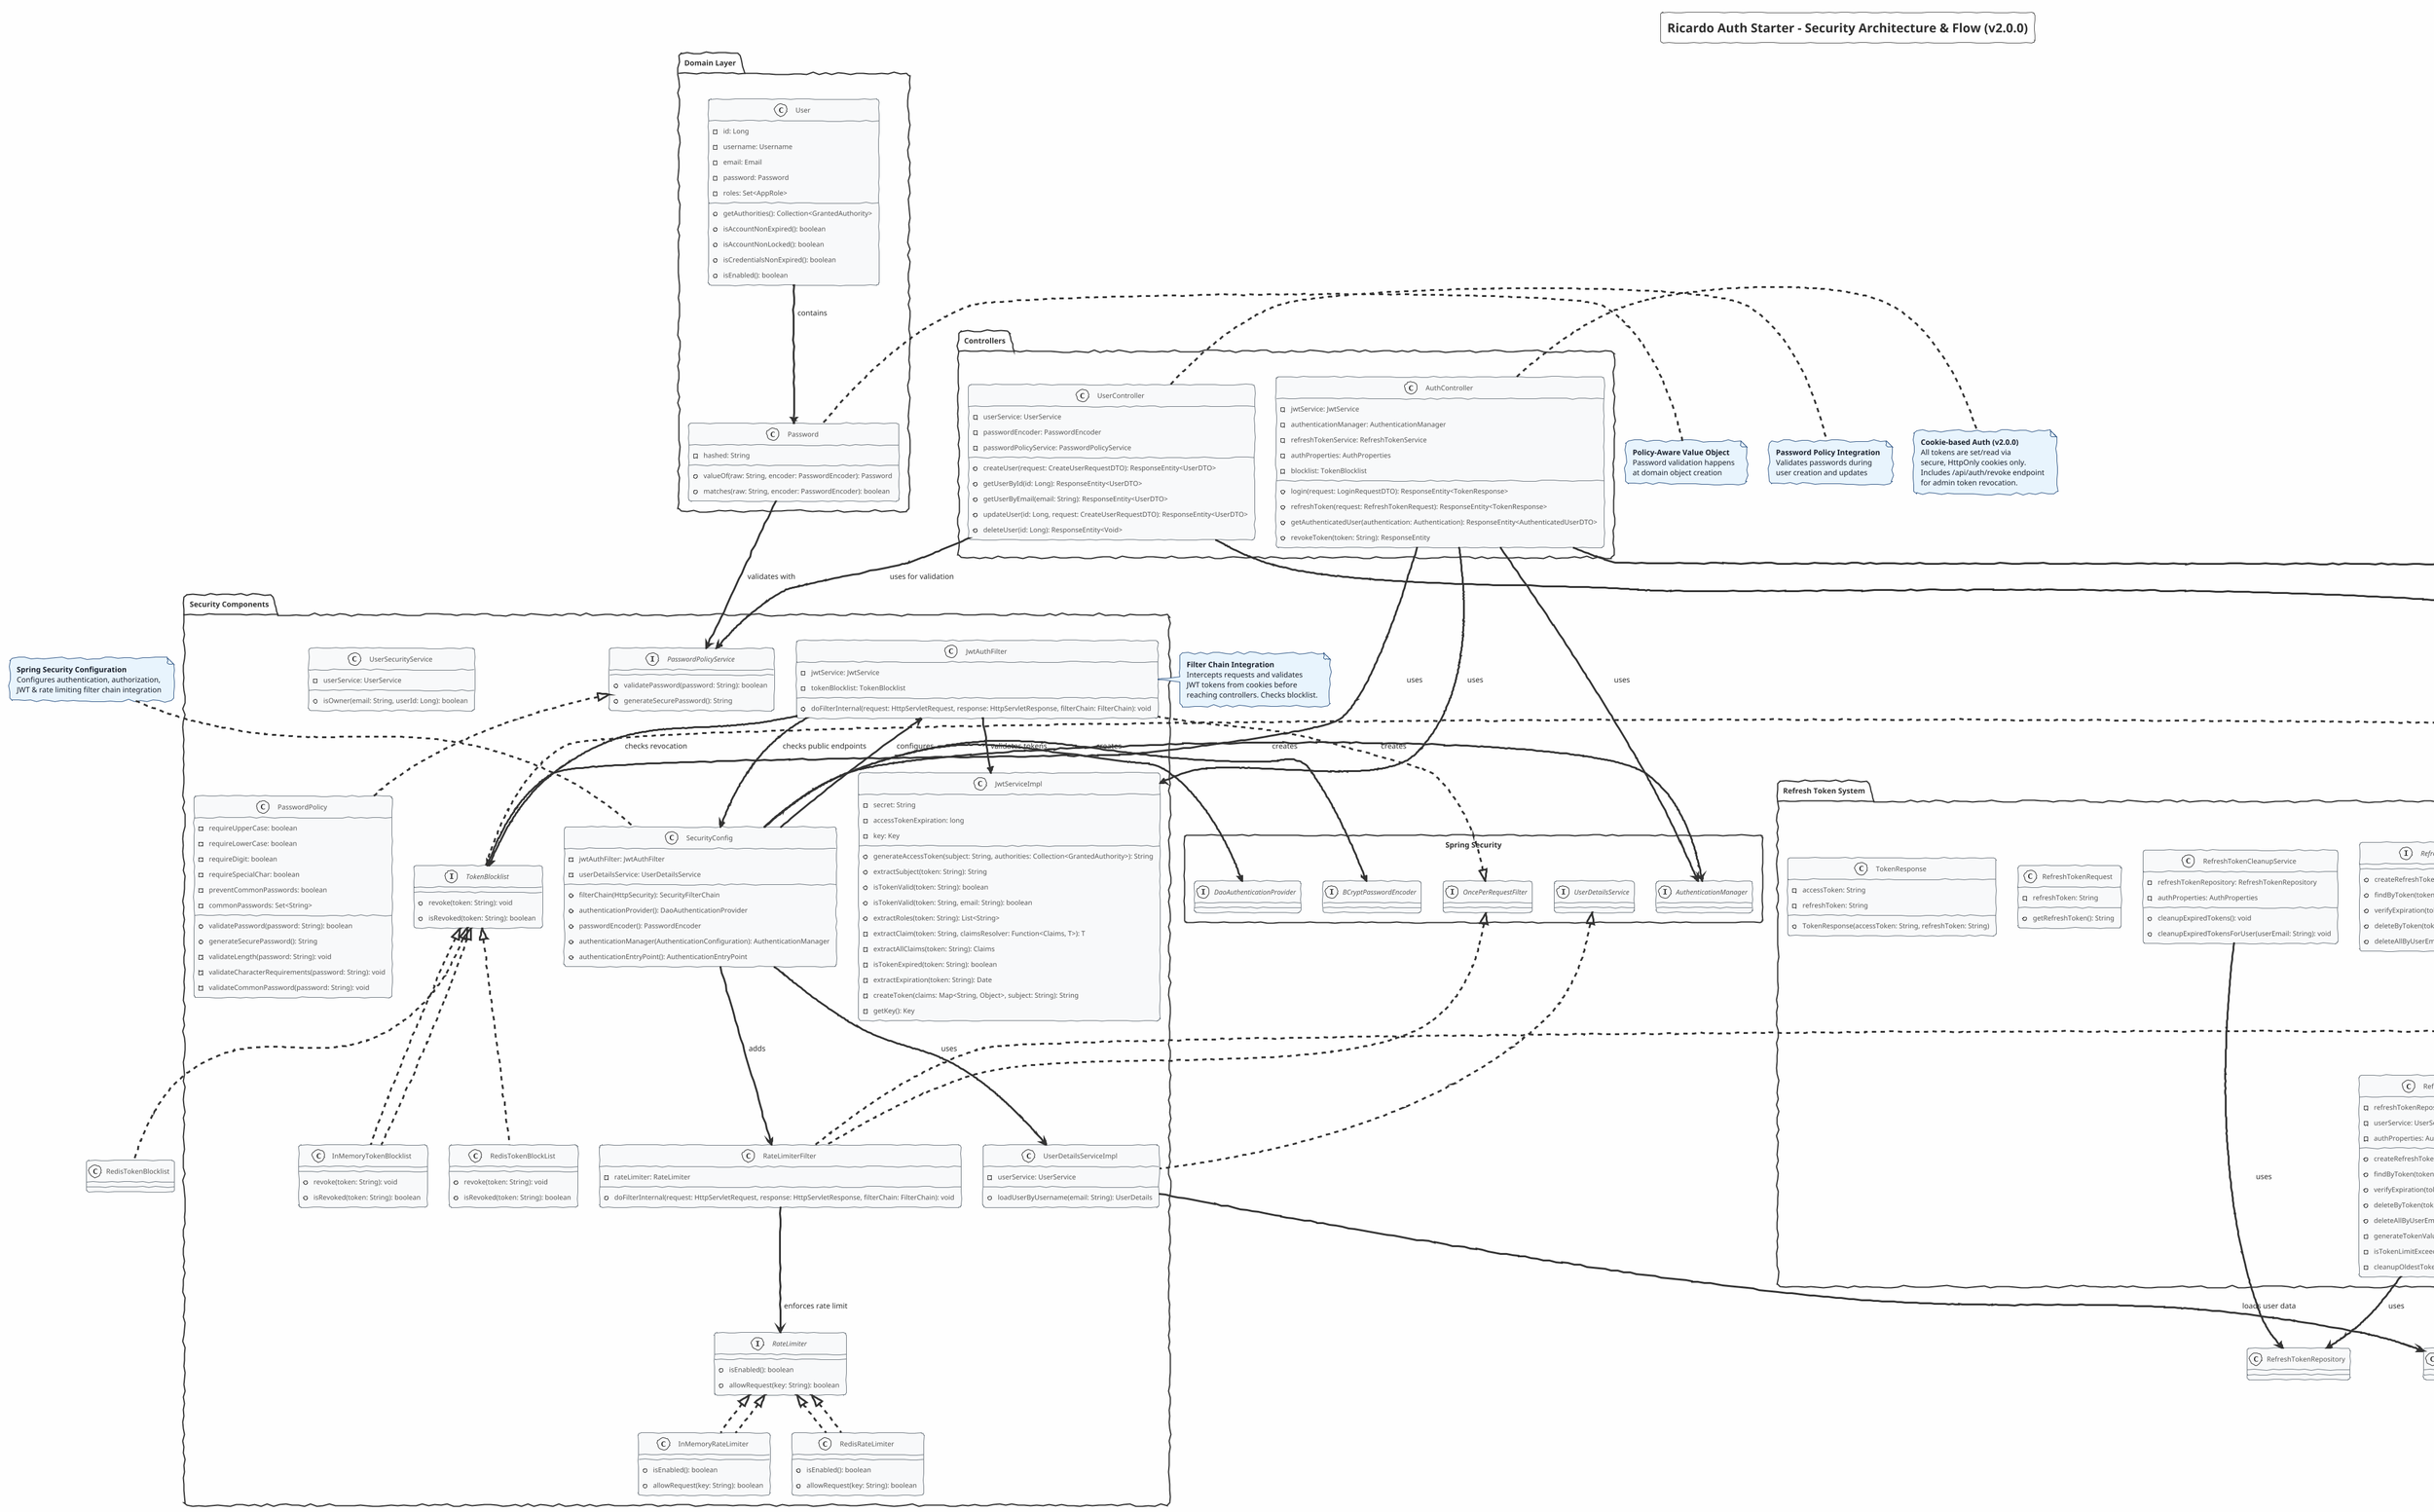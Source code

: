 @startuml Auth Starter - Security Flow

!theme sketchy-outline
skinparam backgroundColor #FEFEFE
skinparam classBackgroundColor #F8F9FA
skinparam classBorderColor #6C757D
skinparam noteBackgroundColor #E8F4FD
skinparam noteBorderColor #2C5282
skinparam noteFontColor #1A202C

title Ricardo Auth Starter - Security Architecture & Flow (v2.0.0)

package "Security Components" {
    class JwtAuthFilter {
        -jwtService: JwtService
        -tokenBlocklist: TokenBlocklist
        +doFilterInternal(request: HttpServletRequest, response: HttpServletResponse, filterChain: FilterChain): void
        ' Extracts JWT from access_token cookie
    }
    
    class SecurityConfig {
        -jwtAuthFilter: JwtAuthFilter
        -userDetailsService: UserDetailsService
        +filterChain(HttpSecurity): SecurityFilterChain
        +authenticationProvider(): DaoAuthenticationProvider
        +passwordEncoder(): PasswordEncoder
        +authenticationManager(AuthenticationConfiguration): AuthenticationManager
        +authenticationEntryPoint(): AuthenticationEntryPoint
    }
    
    class JwtServiceImpl {
        -secret: String
        -accessTokenExpiration: long
        -key: Key
        +generateAccessToken(subject: String, authorities: Collection<GrantedAuthority>): String
        +extractSubject(token: String): String
        +isTokenValid(token: String): boolean
        +isTokenValid(token: String, email: String): boolean
        +extractRoles(token: String): List<String>
        -extractClaim(token: String, claimsResolver: Function<Claims, T>): T
        -extractAllClaims(token: String): Claims
        -isTokenExpired(token: String): boolean
        -extractExpiration(token: String): Date
        -createToken(claims: Map<String, Object>, subject: String): String
        -getKey(): Key
    }
    
    class UserDetailsServiceImpl {
        -userService: UserService
        +loadUserByUsername(email: String): UserDetails
    }
    
    interface PasswordPolicyService {
        +validatePassword(password: String): boolean
        +generateSecurePassword(): String
    }
    
    class PasswordPolicy {
        -requireUpperCase: boolean
        -requireLowerCase: boolean
        -requireDigit: boolean
        -requireSpecialChar: boolean
        -preventCommonPasswords: boolean
        -commonPasswords: Set<String>
        +validatePassword(password: String): boolean
        +generateSecurePassword(): String
        -validateLength(password: String): void
        -validateCharacterRequirements(password: String): void
        -validateCommonPassword(password: String): void
    }
    
    class UserSecurityService {
        -userService: UserService
        +isOwner(email: String, userId: Long): boolean
    }

    ' NEW: Blocklist & Rate Limiter
    interface TokenBlocklist {
        +revoke(token: String): void
        +isRevoked(token: String): boolean
    }
    class InMemoryTokenBlocklist {
        +revoke(token: String): void
        +isRevoked(token: String): boolean
    }
    class RedisTokenBlockList {
        +revoke(token: String): void
        +isRevoked(token: String): boolean
    }
    interface RateLimiter {
        +isEnabled(): boolean
        +allowRequest(key: String): boolean
    }
    class InMemoryRateLimiter {
        +isEnabled(): boolean
        +allowRequest(key: String): boolean
    }
    class RedisRateLimiter {
        +isEnabled(): boolean
        +allowRequest(key: String): boolean
    }
    class RateLimiterFilter {
        -rateLimiter: RateLimiter
        +doFilterInternal(request: HttpServletRequest, response: HttpServletResponse, filterChain: FilterChain): void
    }
    TokenBlocklist <|.. InMemoryTokenBlocklist
    TokenBlocklist <|.. RedisTokenBlockList
    RateLimiter <|.. InMemoryRateLimiter
    RateLimiter <|.. RedisRateLimiter
}

package "Controllers" {
    class AuthController {
        -jwtService: JwtService
        -authenticationManager: AuthenticationManager
        -refreshTokenService: RefreshTokenService
        -authProperties: AuthProperties
        -blocklist: TokenBlocklist
        +login(request: LoginRequestDTO): ResponseEntity<TokenResponse>
        +refreshToken(request: RefreshTokenRequest): ResponseEntity<TokenResponse>   
        +getAuthenticatedUser(authentication: Authentication): ResponseEntity<AuthenticatedUserDTO>
        +revokeToken(token: String): ResponseEntity
    }
    
    class UserController {
        -userService: UserService
        -passwordEncoder: PasswordEncoder
        -passwordPolicyService: PasswordPolicyService
        +createUser(request: CreateUserRequestDTO): ResponseEntity<UserDTO>
        +getUserById(id: Long): ResponseEntity<UserDTO>
        +getUserByEmail(email: String): ResponseEntity<UserDTO>
        +updateUser(id: Long, request: CreateUserRequestDTO): ResponseEntity<UserDTO>
        +deleteUser(id: Long): ResponseEntity<Void>
    }
}

package "Refresh Token System" {
    interface "RefreshTokenService<U, ID>" as RefreshTokenService {
        +createRefreshToken(user: U): RefreshToken
        +findByToken(token: String): Optional<RefreshToken>
        +verifyExpiration(token: RefreshToken): RefreshToken
        +deleteByToken(token: String): void
        +deleteAllByUserEmail(userEmail: String): void
    }
    
    class RefreshTokenServiceImpl {
        -refreshTokenRepository: RefreshTokenRepository
        -userService: UserService
        -authProperties: AuthProperties
        +createRefreshToken(user: AuthUser): RefreshToken
        +findByToken(token: String): Optional<RefreshToken>
        +verifyExpiration(token: RefreshToken): RefreshToken
        +deleteByToken(token: String): void
        +deleteAllByUserEmail(userEmail: String): void
        -generateTokenValue(): String
        -isTokenLimitExceeded(userEmail: String): boolean
        -cleanupOldestTokensForUser(userEmail: String): void
    }
    
    class RefreshTokenCleanupService {
        -refreshTokenRepository: RefreshTokenRepository
        -authProperties: AuthProperties
        +cleanupExpiredTokens(): void
        +cleanupExpiredTokensForUser(userEmail: String): void
    }
    
    class RefreshToken {
        -id: Long
        -token: String
        -userEmail: String
        -expiryDate: Instant
        -createdAt: Instant
        +isExpired(): boolean
        +verifyExpiration(): RefreshToken
    }
    
    class RefreshTokenRequest {
        -refreshToken: String
        +getRefreshToken(): String
    }
    
    class TokenResponse {
        -accessToken: String
        -refreshToken: String
        +TokenResponse(accessToken: String, refreshToken: String)
    }
}

package "Domain Layer" {
    class Password {
        -hashed: String
        +valueOf(raw: String, encoder: PasswordEncoder): Password
        +matches(raw: String, encoder: PasswordEncoder): boolean
    }
    
    class User {
        -id: Long
        -username: Username
        -email: Email
        -password: Password
        -roles: Set<AppRole>
        +getAuthorities(): Collection<GrantedAuthority>
        +isAccountNonExpired(): boolean
        +isAccountNonLocked(): boolean
        +isCredentialsNonExpired(): boolean
        +isEnabled(): boolean
    }
}

package "Spring Security" <<Rectangle>> {
    interface OncePerRequestFilter
    interface UserDetailsService
    interface AuthenticationManager
    interface DaoAuthenticationProvider
    interface BCryptPasswordEncoder
}

package "Exception Handling" {
    class GlobalExceptionHandler {
        +handleAuthenticationException(ex: AuthenticationException): ResponseEntity<ErrorResponse>
        +handleAccessDeniedException(ex: AccessDeniedException): ResponseEntity<ErrorResponse>
        +handleTokenExpiredException(ex: TokenExpiredException): ResponseEntity<ErrorResponse>
        +handleResourceNotFoundException(ex: ResourceNotFoundException): ResponseEntity<ErrorResponse>
    }
    
    class TokenExpiredException {
        +TokenExpiredException(message: String)
    }
}

' Implementation relationships
JwtAuthFilter .up.|> OncePerRequestFilter
UserDetailsServiceImpl .up.|> UserDetailsService
PasswordPolicy .up.|> PasswordPolicyService
RefreshTokenServiceImpl .up.|> RefreshTokenService
InMemoryTokenBlocklist .up.|> TokenBlocklist
RedisTokenBlocklist .up.|> TokenBlocklist
InMemoryRateLimiter .up.|> RateLimiter
RedisRateLimiter .up.|> RateLimiter
RateLimiterFilter .up.|> OncePerRequestFilter

' Security configuration relationships
SecurityConfig --> JwtAuthFilter : configures
SecurityConfig --> UserDetailsServiceImpl : uses
SecurityConfig --> BCryptPasswordEncoder : creates
SecurityConfig --> DaoAuthenticationProvider : creates
SecurityConfig --> AuthenticationManager : creates
SecurityConfig --> RateLimiterFilter : adds

' Controller relationships
AuthController --> JwtServiceImpl : uses
AuthController --> AuthenticationManager : uses
AuthController --> RefreshTokenService : uses
AuthController --> TokenBlocklist : uses
UserController --> PasswordPolicyService : uses for validation
UserController --> UserService : uses

' Security filter relationships
JwtAuthFilter --> JwtServiceImpl : validates tokens
JwtAuthFilter --> TokenBlocklist : checks revocation
JwtAuthFilter --> SecurityConfig : checks public endpoints
RateLimiterFilter --> RateLimiter : enforces rate limit
UserDetailsServiceImpl --> UserService : loads user data

' Domain relationships
Password --> PasswordPolicyService : validates with
User --> Password : contains

' Refresh token relationships
RefreshTokenServiceImpl --> RefreshTokenRepository : uses
RefreshTokenServiceImpl --> UserService : uses
RefreshTokenCleanupService --> RefreshTokenRepository : uses
RefreshToken --> TokenExpiredException : throws when expired

' Exception handling
GlobalExceptionHandler --> TokenExpiredException : handles
GlobalExceptionHandler --> AuthenticationException : handles
GlobalExceptionHandler --> AccessDeniedException : handles

note right of JwtAuthFilter #E8F4FD
  **Filter Chain Integration**
  Intercepts requests and validates
  JWT tokens from cookies before
  reaching controllers. Checks blocklist.
end note

note top of SecurityConfig #E8F4FD
  **Spring Security Configuration**
  Configures authentication, authorization,
  JWT & rate limiting filter chain integration
end note

note right of RateLimiterFilter #E8F4FD
  **Rate Limiting (v2.0.0)**
  In-memory or Redis, per-user/IP
  request limiting for all endpoints
end note

note right of TokenBlocklist #E8F4FD
  **Blocklist (v2.0.0)**
  In-memory or Redis for token revocation
  (access & refresh tokens)
end note

note right of AuthController #E8F4FD
  **Cookie-based Auth (v2.0.0)**
  All tokens are set/read via
  secure, HttpOnly cookies only.
  Includes /api/auth/revoke endpoint
  for admin token revocation.
end note

note right of RefreshTokenServiceImpl #E8F4FD
  **Refresh Token Service (v1.2.0)**
  Manages secure token lifecycle
  with automatic rotation, cleanup,
  and user token limits
end note

note right of UserController #E8F4FD
  **Password Policy Integration**
  Validates passwords during
  user creation and updates
end note

note left of Password #E8F4FD
  **Policy-Aware Value Object**
  Password validation happens
  at domain object creation
end note

@enduml